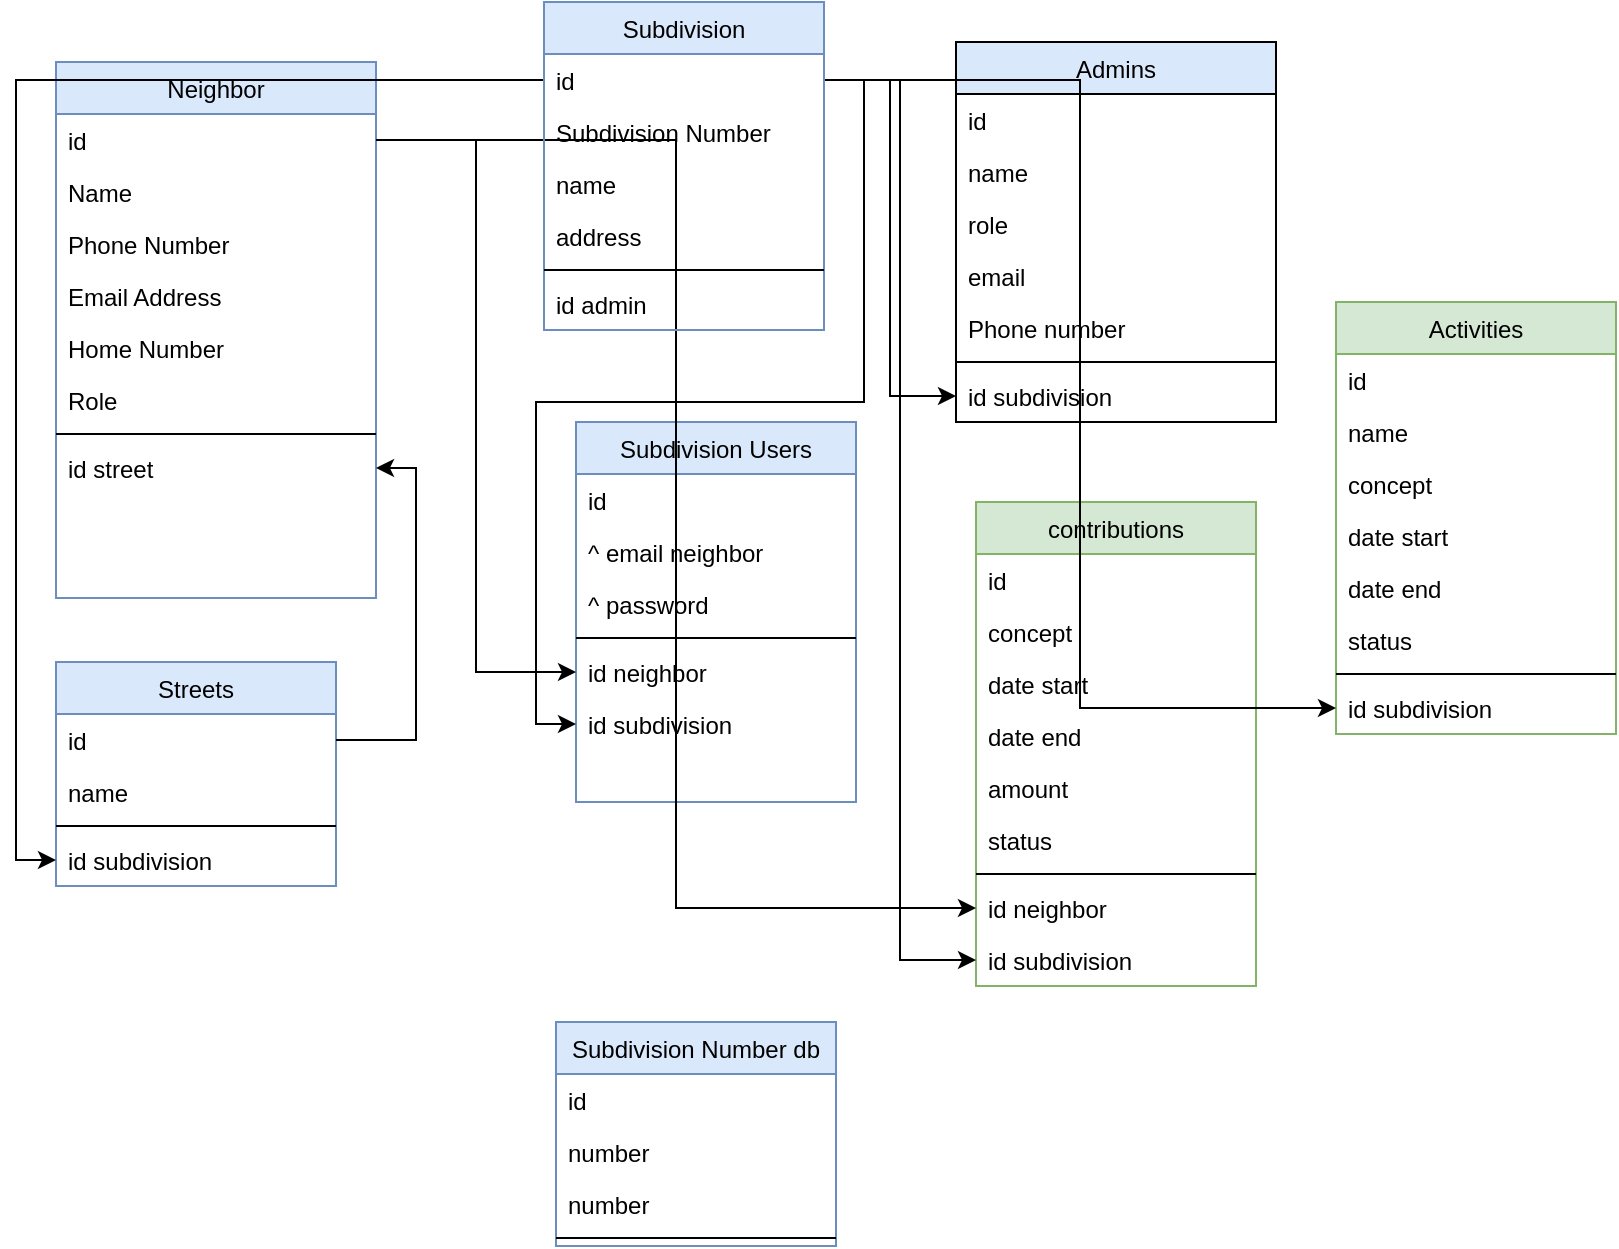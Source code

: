 <mxfile version="24.3.0" type="device">
  <diagram id="C5RBs43oDa-KdzZeNtuy" name="Page-1">
    <mxGraphModel dx="954" dy="626" grid="1" gridSize="10" guides="1" tooltips="1" connect="1" arrows="1" fold="1" page="1" pageScale="1" pageWidth="827" pageHeight="1169" math="0" shadow="0">
      <root>
        <mxCell id="WIyWlLk6GJQsqaUBKTNV-0" />
        <mxCell id="WIyWlLk6GJQsqaUBKTNV-1" parent="WIyWlLk6GJQsqaUBKTNV-0" />
        <mxCell id="zkfFHV4jXpPFQw0GAbJ--0" value="Neighbor" style="swimlane;fontStyle=0;align=center;verticalAlign=top;childLayout=stackLayout;horizontal=1;startSize=26;horizontalStack=0;resizeParent=1;resizeLast=0;collapsible=1;marginBottom=0;rounded=0;shadow=0;strokeWidth=1;fillColor=#dae8fc;swimlaneFillColor=none;strokeColor=#6c8ebf;" parent="WIyWlLk6GJQsqaUBKTNV-1" vertex="1">
          <mxGeometry x="30" y="40" width="160" height="268" as="geometry">
            <mxRectangle x="230" y="140" width="160" height="26" as="alternateBounds" />
          </mxGeometry>
        </mxCell>
        <mxCell id="zkfFHV4jXpPFQw0GAbJ--1" value="id" style="text;align=left;verticalAlign=top;spacingLeft=4;spacingRight=4;overflow=hidden;rotatable=0;points=[[0,0.5],[1,0.5]];portConstraint=eastwest;" parent="zkfFHV4jXpPFQw0GAbJ--0" vertex="1">
          <mxGeometry y="26" width="160" height="26" as="geometry" />
        </mxCell>
        <mxCell id="kzhwgAk0bmk2axQ-Uhrj-12" value="Name" style="text;align=left;verticalAlign=top;spacingLeft=4;spacingRight=4;overflow=hidden;rotatable=0;points=[[0,0.5],[1,0.5]];portConstraint=eastwest;" parent="zkfFHV4jXpPFQw0GAbJ--0" vertex="1">
          <mxGeometry y="52" width="160" height="26" as="geometry" />
        </mxCell>
        <mxCell id="zkfFHV4jXpPFQw0GAbJ--2" value="Phone Number" style="text;align=left;verticalAlign=top;spacingLeft=4;spacingRight=4;overflow=hidden;rotatable=0;points=[[0,0.5],[1,0.5]];portConstraint=eastwest;rounded=0;shadow=0;html=0;" parent="zkfFHV4jXpPFQw0GAbJ--0" vertex="1">
          <mxGeometry y="78" width="160" height="26" as="geometry" />
        </mxCell>
        <mxCell id="zkfFHV4jXpPFQw0GAbJ--3" value="Email Address" style="text;align=left;verticalAlign=top;spacingLeft=4;spacingRight=4;overflow=hidden;rotatable=0;points=[[0,0.5],[1,0.5]];portConstraint=eastwest;rounded=0;shadow=0;html=0;" parent="zkfFHV4jXpPFQw0GAbJ--0" vertex="1">
          <mxGeometry y="104" width="160" height="26" as="geometry" />
        </mxCell>
        <mxCell id="kzhwgAk0bmk2axQ-Uhrj-36" value="Home Number" style="text;align=left;verticalAlign=top;spacingLeft=4;spacingRight=4;overflow=hidden;rotatable=0;points=[[0,0.5],[1,0.5]];portConstraint=eastwest;rounded=0;shadow=0;html=0;" parent="zkfFHV4jXpPFQw0GAbJ--0" vertex="1">
          <mxGeometry y="130" width="160" height="26" as="geometry" />
        </mxCell>
        <mxCell id="kzhwgAk0bmk2axQ-Uhrj-1" value="Role" style="text;align=left;verticalAlign=top;spacingLeft=4;spacingRight=4;overflow=hidden;rotatable=0;points=[[0,0.5],[1,0.5]];portConstraint=eastwest;rounded=0;shadow=0;html=0;" parent="zkfFHV4jXpPFQw0GAbJ--0" vertex="1">
          <mxGeometry y="156" width="160" height="26" as="geometry" />
        </mxCell>
        <mxCell id="zkfFHV4jXpPFQw0GAbJ--4" value="" style="line;html=1;strokeWidth=1;align=left;verticalAlign=middle;spacingTop=-1;spacingLeft=3;spacingRight=3;rotatable=0;labelPosition=right;points=[];portConstraint=eastwest;" parent="zkfFHV4jXpPFQw0GAbJ--0" vertex="1">
          <mxGeometry y="182" width="160" height="8" as="geometry" />
        </mxCell>
        <mxCell id="kzhwgAk0bmk2axQ-Uhrj-21" value="id street" style="text;align=left;verticalAlign=top;spacingLeft=4;spacingRight=4;overflow=hidden;rotatable=0;points=[[0,0.5],[1,0.5]];portConstraint=eastwest;rounded=0;shadow=0;html=0;" parent="zkfFHV4jXpPFQw0GAbJ--0" vertex="1">
          <mxGeometry y="190" width="160" height="26" as="geometry" />
        </mxCell>
        <mxCell id="zkfFHV4jXpPFQw0GAbJ--17" value="Admins" style="swimlane;fontStyle=0;align=center;verticalAlign=top;childLayout=stackLayout;horizontal=1;startSize=26;horizontalStack=0;resizeParent=1;resizeLast=0;collapsible=1;marginBottom=0;rounded=0;shadow=0;strokeWidth=1;fillColor=#dae8fc;strokeColor=default;fillStyle=solid;swimlaneFillColor=none;glass=0;" parent="WIyWlLk6GJQsqaUBKTNV-1" vertex="1">
          <mxGeometry x="480" y="30" width="160" height="190" as="geometry">
            <mxRectangle x="550" y="140" width="160" height="26" as="alternateBounds" />
          </mxGeometry>
        </mxCell>
        <mxCell id="zkfFHV4jXpPFQw0GAbJ--18" value="id" style="text;align=left;verticalAlign=top;spacingLeft=4;spacingRight=4;overflow=hidden;rotatable=0;points=[[0,0.5],[1,0.5]];portConstraint=eastwest;" parent="zkfFHV4jXpPFQw0GAbJ--17" vertex="1">
          <mxGeometry y="26" width="160" height="26" as="geometry" />
        </mxCell>
        <mxCell id="zkfFHV4jXpPFQw0GAbJ--19" value="name" style="text;align=left;verticalAlign=top;spacingLeft=4;spacingRight=4;overflow=hidden;rotatable=0;points=[[0,0.5],[1,0.5]];portConstraint=eastwest;rounded=0;shadow=0;html=0;" parent="zkfFHV4jXpPFQw0GAbJ--17" vertex="1">
          <mxGeometry y="52" width="160" height="26" as="geometry" />
        </mxCell>
        <mxCell id="zkfFHV4jXpPFQw0GAbJ--20" value="role" style="text;align=left;verticalAlign=top;spacingLeft=4;spacingRight=4;overflow=hidden;rotatable=0;points=[[0,0.5],[1,0.5]];portConstraint=eastwest;rounded=0;shadow=0;html=0;" parent="zkfFHV4jXpPFQw0GAbJ--17" vertex="1">
          <mxGeometry y="78" width="160" height="26" as="geometry" />
        </mxCell>
        <mxCell id="kzhwgAk0bmk2axQ-Uhrj-39" value="email" style="text;align=left;verticalAlign=top;spacingLeft=4;spacingRight=4;overflow=hidden;rotatable=0;points=[[0,0.5],[1,0.5]];portConstraint=eastwest;rounded=0;shadow=0;html=0;" parent="zkfFHV4jXpPFQw0GAbJ--17" vertex="1">
          <mxGeometry y="104" width="160" height="26" as="geometry" />
        </mxCell>
        <mxCell id="zkfFHV4jXpPFQw0GAbJ--21" value="Phone number" style="text;align=left;verticalAlign=top;spacingLeft=4;spacingRight=4;overflow=hidden;rotatable=0;points=[[0,0.5],[1,0.5]];portConstraint=eastwest;rounded=0;shadow=0;html=0;" parent="zkfFHV4jXpPFQw0GAbJ--17" vertex="1">
          <mxGeometry y="130" width="160" height="26" as="geometry" />
        </mxCell>
        <mxCell id="zkfFHV4jXpPFQw0GAbJ--23" value="" style="line;html=1;strokeWidth=1;align=left;verticalAlign=middle;spacingTop=-1;spacingLeft=3;spacingRight=3;rotatable=0;labelPosition=right;points=[];portConstraint=eastwest;" parent="zkfFHV4jXpPFQw0GAbJ--17" vertex="1">
          <mxGeometry y="156" width="160" height="8" as="geometry" />
        </mxCell>
        <mxCell id="kzhwgAk0bmk2axQ-Uhrj-38" value="id subdivision" style="text;align=left;verticalAlign=top;spacingLeft=4;spacingRight=4;overflow=hidden;rotatable=0;points=[[0,0.5],[1,0.5]];portConstraint=eastwest;rounded=0;shadow=0;html=0;" parent="zkfFHV4jXpPFQw0GAbJ--17" vertex="1">
          <mxGeometry y="164" width="160" height="26" as="geometry" />
        </mxCell>
        <mxCell id="kzhwgAk0bmk2axQ-Uhrj-3" value="Streets" style="swimlane;fontStyle=0;align=center;verticalAlign=top;childLayout=stackLayout;horizontal=1;startSize=26;horizontalStack=0;resizeParent=1;resizeLast=0;collapsible=1;marginBottom=0;rounded=0;shadow=0;strokeWidth=1;fillColor=#dae8fc;strokeColor=#6c8ebf;" parent="WIyWlLk6GJQsqaUBKTNV-1" vertex="1">
          <mxGeometry x="30" y="340" width="140" height="112" as="geometry">
            <mxRectangle x="550" y="140" width="160" height="26" as="alternateBounds" />
          </mxGeometry>
        </mxCell>
        <mxCell id="kzhwgAk0bmk2axQ-Uhrj-4" value="id" style="text;align=left;verticalAlign=top;spacingLeft=4;spacingRight=4;overflow=hidden;rotatable=0;points=[[0,0.5],[1,0.5]];portConstraint=eastwest;" parent="kzhwgAk0bmk2axQ-Uhrj-3" vertex="1">
          <mxGeometry y="26" width="140" height="26" as="geometry" />
        </mxCell>
        <mxCell id="kzhwgAk0bmk2axQ-Uhrj-5" value="name" style="text;align=left;verticalAlign=top;spacingLeft=4;spacingRight=4;overflow=hidden;rotatable=0;points=[[0,0.5],[1,0.5]];portConstraint=eastwest;rounded=0;shadow=0;html=0;" parent="kzhwgAk0bmk2axQ-Uhrj-3" vertex="1">
          <mxGeometry y="52" width="140" height="26" as="geometry" />
        </mxCell>
        <mxCell id="kzhwgAk0bmk2axQ-Uhrj-9" value="" style="line;html=1;strokeWidth=1;align=left;verticalAlign=middle;spacingTop=-1;spacingLeft=3;spacingRight=3;rotatable=0;labelPosition=right;points=[];portConstraint=eastwest;" parent="kzhwgAk0bmk2axQ-Uhrj-3" vertex="1">
          <mxGeometry y="78" width="140" height="8" as="geometry" />
        </mxCell>
        <mxCell id="kzhwgAk0bmk2axQ-Uhrj-31" value="id subdivision" style="text;align=left;verticalAlign=top;spacingLeft=4;spacingRight=4;overflow=hidden;rotatable=0;points=[[0,0.5],[1,0.5]];portConstraint=eastwest;rounded=0;shadow=0;html=0;" parent="kzhwgAk0bmk2axQ-Uhrj-3" vertex="1">
          <mxGeometry y="86" width="140" height="26" as="geometry" />
        </mxCell>
        <mxCell id="kzhwgAk0bmk2axQ-Uhrj-32" style="edgeStyle=orthogonalEdgeStyle;rounded=0;orthogonalLoop=1;jettySize=auto;html=1;entryX=0;entryY=0.5;entryDx=0;entryDy=0;" parent="WIyWlLk6GJQsqaUBKTNV-1" source="kzhwgAk0bmk2axQ-Uhrj-14" target="kzhwgAk0bmk2axQ-Uhrj-31" edge="1">
          <mxGeometry relative="1" as="geometry" />
        </mxCell>
        <mxCell id="kzhwgAk0bmk2axQ-Uhrj-25" value="Subdivision Users" style="swimlane;fontStyle=0;align=center;verticalAlign=top;childLayout=stackLayout;horizontal=1;startSize=26;horizontalStack=0;resizeParent=1;resizeLast=0;collapsible=1;marginBottom=0;rounded=0;shadow=0;strokeWidth=1;fillColor=#dae8fc;strokeColor=#6c8ebf;" parent="WIyWlLk6GJQsqaUBKTNV-1" vertex="1">
          <mxGeometry x="290" y="220" width="140" height="190" as="geometry">
            <mxRectangle x="550" y="140" width="160" height="26" as="alternateBounds" />
          </mxGeometry>
        </mxCell>
        <mxCell id="kzhwgAk0bmk2axQ-Uhrj-26" value="id" style="text;align=left;verticalAlign=top;spacingLeft=4;spacingRight=4;overflow=hidden;rotatable=0;points=[[0,0.5],[1,0.5]];portConstraint=eastwest;" parent="kzhwgAk0bmk2axQ-Uhrj-25" vertex="1">
          <mxGeometry y="26" width="140" height="26" as="geometry" />
        </mxCell>
        <mxCell id="kzhwgAk0bmk2axQ-Uhrj-43" value="^ email neighbor" style="text;align=left;verticalAlign=top;spacingLeft=4;spacingRight=4;overflow=hidden;rotatable=0;points=[[0,0.5],[1,0.5]];portConstraint=eastwest;" parent="kzhwgAk0bmk2axQ-Uhrj-25" vertex="1">
          <mxGeometry y="52" width="140" height="26" as="geometry" />
        </mxCell>
        <mxCell id="UHeaAwA7cOgdWolV49q--0" value="^ password" style="text;align=left;verticalAlign=top;spacingLeft=4;spacingRight=4;overflow=hidden;rotatable=0;points=[[0,0.5],[1,0.5]];portConstraint=eastwest;" vertex="1" parent="kzhwgAk0bmk2axQ-Uhrj-25">
          <mxGeometry y="78" width="140" height="26" as="geometry" />
        </mxCell>
        <mxCell id="kzhwgAk0bmk2axQ-Uhrj-28" value="" style="line;html=1;strokeWidth=1;align=left;verticalAlign=middle;spacingTop=-1;spacingLeft=3;spacingRight=3;rotatable=0;labelPosition=right;points=[];portConstraint=eastwest;" parent="kzhwgAk0bmk2axQ-Uhrj-25" vertex="1">
          <mxGeometry y="104" width="140" height="8" as="geometry" />
        </mxCell>
        <mxCell id="kzhwgAk0bmk2axQ-Uhrj-29" value="id neighbor" style="text;align=left;verticalAlign=top;spacingLeft=4;spacingRight=4;overflow=hidden;rotatable=0;points=[[0,0.5],[1,0.5]];portConstraint=eastwest;" parent="kzhwgAk0bmk2axQ-Uhrj-25" vertex="1">
          <mxGeometry y="112" width="140" height="26" as="geometry" />
        </mxCell>
        <mxCell id="kzhwgAk0bmk2axQ-Uhrj-30" value="id subdivision" style="text;align=left;verticalAlign=top;spacingLeft=4;spacingRight=4;overflow=hidden;rotatable=0;points=[[0,0.5],[1,0.5]];portConstraint=eastwest;" parent="kzhwgAk0bmk2axQ-Uhrj-25" vertex="1">
          <mxGeometry y="138" width="140" height="26" as="geometry" />
        </mxCell>
        <mxCell id="kzhwgAk0bmk2axQ-Uhrj-33" style="edgeStyle=orthogonalEdgeStyle;rounded=0;orthogonalLoop=1;jettySize=auto;html=1;entryX=0;entryY=0.5;entryDx=0;entryDy=0;" parent="WIyWlLk6GJQsqaUBKTNV-1" source="kzhwgAk0bmk2axQ-Uhrj-14" target="kzhwgAk0bmk2axQ-Uhrj-30" edge="1">
          <mxGeometry relative="1" as="geometry" />
        </mxCell>
        <mxCell id="kzhwgAk0bmk2axQ-Uhrj-34" style="edgeStyle=orthogonalEdgeStyle;rounded=0;orthogonalLoop=1;jettySize=auto;html=1;entryX=0;entryY=0.5;entryDx=0;entryDy=0;" parent="WIyWlLk6GJQsqaUBKTNV-1" source="zkfFHV4jXpPFQw0GAbJ--1" target="kzhwgAk0bmk2axQ-Uhrj-29" edge="1">
          <mxGeometry relative="1" as="geometry" />
        </mxCell>
        <mxCell id="kzhwgAk0bmk2axQ-Uhrj-41" style="edgeStyle=orthogonalEdgeStyle;rounded=0;orthogonalLoop=1;jettySize=auto;html=1;entryX=0;entryY=0.5;entryDx=0;entryDy=0;" parent="WIyWlLk6GJQsqaUBKTNV-1" source="kzhwgAk0bmk2axQ-Uhrj-14" target="kzhwgAk0bmk2axQ-Uhrj-38" edge="1">
          <mxGeometry relative="1" as="geometry" />
        </mxCell>
        <mxCell id="kzhwgAk0bmk2axQ-Uhrj-44" value="contributions" style="swimlane;fontStyle=0;align=center;verticalAlign=top;childLayout=stackLayout;horizontal=1;startSize=26;horizontalStack=0;resizeParent=1;resizeLast=0;collapsible=1;marginBottom=0;rounded=0;shadow=0;strokeWidth=1;fillColor=#d5e8d4;strokeColor=#82b366;" parent="WIyWlLk6GJQsqaUBKTNV-1" vertex="1">
          <mxGeometry x="490" y="260" width="140" height="242" as="geometry">
            <mxRectangle x="550" y="140" width="160" height="26" as="alternateBounds" />
          </mxGeometry>
        </mxCell>
        <mxCell id="kzhwgAk0bmk2axQ-Uhrj-45" value="id" style="text;align=left;verticalAlign=top;spacingLeft=4;spacingRight=4;overflow=hidden;rotatable=0;points=[[0,0.5],[1,0.5]];portConstraint=eastwest;" parent="kzhwgAk0bmk2axQ-Uhrj-44" vertex="1">
          <mxGeometry y="26" width="140" height="26" as="geometry" />
        </mxCell>
        <mxCell id="kzhwgAk0bmk2axQ-Uhrj-69" value="concept" style="text;align=left;verticalAlign=top;spacingLeft=4;spacingRight=4;overflow=hidden;rotatable=0;points=[[0,0.5],[1,0.5]];portConstraint=eastwest;" parent="kzhwgAk0bmk2axQ-Uhrj-44" vertex="1">
          <mxGeometry y="52" width="140" height="26" as="geometry" />
        </mxCell>
        <mxCell id="kzhwgAk0bmk2axQ-Uhrj-58" value="date start" style="text;align=left;verticalAlign=top;spacingLeft=4;spacingRight=4;overflow=hidden;rotatable=0;points=[[0,0.5],[1,0.5]];portConstraint=eastwest;" parent="kzhwgAk0bmk2axQ-Uhrj-44" vertex="1">
          <mxGeometry y="78" width="140" height="26" as="geometry" />
        </mxCell>
        <mxCell id="kzhwgAk0bmk2axQ-Uhrj-59" value="date end" style="text;align=left;verticalAlign=top;spacingLeft=4;spacingRight=4;overflow=hidden;rotatable=0;points=[[0,0.5],[1,0.5]];portConstraint=eastwest;" parent="kzhwgAk0bmk2axQ-Uhrj-44" vertex="1">
          <mxGeometry y="104" width="140" height="26" as="geometry" />
        </mxCell>
        <mxCell id="kzhwgAk0bmk2axQ-Uhrj-46" value="amount" style="text;align=left;verticalAlign=top;spacingLeft=4;spacingRight=4;overflow=hidden;rotatable=0;points=[[0,0.5],[1,0.5]];portConstraint=eastwest;" parent="kzhwgAk0bmk2axQ-Uhrj-44" vertex="1">
          <mxGeometry y="130" width="140" height="26" as="geometry" />
        </mxCell>
        <mxCell id="kzhwgAk0bmk2axQ-Uhrj-47" value="status" style="text;align=left;verticalAlign=top;spacingLeft=4;spacingRight=4;overflow=hidden;rotatable=0;points=[[0,0.5],[1,0.5]];portConstraint=eastwest;" parent="kzhwgAk0bmk2axQ-Uhrj-44" vertex="1">
          <mxGeometry y="156" width="140" height="26" as="geometry" />
        </mxCell>
        <mxCell id="kzhwgAk0bmk2axQ-Uhrj-48" value="" style="line;html=1;strokeWidth=1;align=left;verticalAlign=middle;spacingTop=-1;spacingLeft=3;spacingRight=3;rotatable=0;labelPosition=right;points=[];portConstraint=eastwest;" parent="kzhwgAk0bmk2axQ-Uhrj-44" vertex="1">
          <mxGeometry y="182" width="140" height="8" as="geometry" />
        </mxCell>
        <mxCell id="kzhwgAk0bmk2axQ-Uhrj-49" value="id neighbor" style="text;align=left;verticalAlign=top;spacingLeft=4;spacingRight=4;overflow=hidden;rotatable=0;points=[[0,0.5],[1,0.5]];portConstraint=eastwest;" parent="kzhwgAk0bmk2axQ-Uhrj-44" vertex="1">
          <mxGeometry y="190" width="140" height="26" as="geometry" />
        </mxCell>
        <mxCell id="kzhwgAk0bmk2axQ-Uhrj-50" value="id subdivision" style="text;align=left;verticalAlign=top;spacingLeft=4;spacingRight=4;overflow=hidden;rotatable=0;points=[[0,0.5],[1,0.5]];portConstraint=eastwest;" parent="kzhwgAk0bmk2axQ-Uhrj-44" vertex="1">
          <mxGeometry y="216" width="140" height="26" as="geometry" />
        </mxCell>
        <mxCell id="kzhwgAk0bmk2axQ-Uhrj-51" value="Activities" style="swimlane;fontStyle=0;align=center;verticalAlign=top;childLayout=stackLayout;horizontal=1;startSize=26;horizontalStack=0;resizeParent=1;resizeLast=0;collapsible=1;marginBottom=0;rounded=0;shadow=0;strokeWidth=1;fillColor=#d5e8d4;strokeColor=#82b366;" parent="WIyWlLk6GJQsqaUBKTNV-1" vertex="1">
          <mxGeometry x="670" y="160" width="140" height="216" as="geometry">
            <mxRectangle x="550" y="140" width="160" height="26" as="alternateBounds" />
          </mxGeometry>
        </mxCell>
        <mxCell id="kzhwgAk0bmk2axQ-Uhrj-52" value="id" style="text;align=left;verticalAlign=top;spacingLeft=4;spacingRight=4;overflow=hidden;rotatable=0;points=[[0,0.5],[1,0.5]];portConstraint=eastwest;" parent="kzhwgAk0bmk2axQ-Uhrj-51" vertex="1">
          <mxGeometry y="26" width="140" height="26" as="geometry" />
        </mxCell>
        <mxCell id="kzhwgAk0bmk2axQ-Uhrj-53" value="name" style="text;align=left;verticalAlign=top;spacingLeft=4;spacingRight=4;overflow=hidden;rotatable=0;points=[[0,0.5],[1,0.5]];portConstraint=eastwest;" parent="kzhwgAk0bmk2axQ-Uhrj-51" vertex="1">
          <mxGeometry y="52" width="140" height="26" as="geometry" />
        </mxCell>
        <mxCell id="kzhwgAk0bmk2axQ-Uhrj-70" value="concept" style="text;align=left;verticalAlign=top;spacingLeft=4;spacingRight=4;overflow=hidden;rotatable=0;points=[[0,0.5],[1,0.5]];portConstraint=eastwest;" parent="kzhwgAk0bmk2axQ-Uhrj-51" vertex="1">
          <mxGeometry y="78" width="140" height="26" as="geometry" />
        </mxCell>
        <mxCell id="kzhwgAk0bmk2axQ-Uhrj-54" value="date start" style="text;align=left;verticalAlign=top;spacingLeft=4;spacingRight=4;overflow=hidden;rotatable=0;points=[[0,0.5],[1,0.5]];portConstraint=eastwest;" parent="kzhwgAk0bmk2axQ-Uhrj-51" vertex="1">
          <mxGeometry y="104" width="140" height="26" as="geometry" />
        </mxCell>
        <mxCell id="kzhwgAk0bmk2axQ-Uhrj-72" value="date end" style="text;align=left;verticalAlign=top;spacingLeft=4;spacingRight=4;overflow=hidden;rotatable=0;points=[[0,0.5],[1,0.5]];portConstraint=eastwest;" parent="kzhwgAk0bmk2axQ-Uhrj-51" vertex="1">
          <mxGeometry y="130" width="140" height="26" as="geometry" />
        </mxCell>
        <mxCell id="kzhwgAk0bmk2axQ-Uhrj-71" value="status" style="text;align=left;verticalAlign=top;spacingLeft=4;spacingRight=4;overflow=hidden;rotatable=0;points=[[0,0.5],[1,0.5]];portConstraint=eastwest;" parent="kzhwgAk0bmk2axQ-Uhrj-51" vertex="1">
          <mxGeometry y="156" width="140" height="26" as="geometry" />
        </mxCell>
        <mxCell id="kzhwgAk0bmk2axQ-Uhrj-55" value="" style="line;html=1;strokeWidth=1;align=left;verticalAlign=middle;spacingTop=-1;spacingLeft=3;spacingRight=3;rotatable=0;labelPosition=right;points=[];portConstraint=eastwest;" parent="kzhwgAk0bmk2axQ-Uhrj-51" vertex="1">
          <mxGeometry y="182" width="140" height="8" as="geometry" />
        </mxCell>
        <mxCell id="kzhwgAk0bmk2axQ-Uhrj-57" value="id subdivision" style="text;align=left;verticalAlign=top;spacingLeft=4;spacingRight=4;overflow=hidden;rotatable=0;points=[[0,0.5],[1,0.5]];portConstraint=eastwest;" parent="kzhwgAk0bmk2axQ-Uhrj-51" vertex="1">
          <mxGeometry y="190" width="140" height="26" as="geometry" />
        </mxCell>
        <mxCell id="kzhwgAk0bmk2axQ-Uhrj-77" style="edgeStyle=orthogonalEdgeStyle;rounded=0;orthogonalLoop=1;jettySize=auto;html=1;entryX=1;entryY=0.5;entryDx=0;entryDy=0;" parent="WIyWlLk6GJQsqaUBKTNV-1" source="kzhwgAk0bmk2axQ-Uhrj-4" target="kzhwgAk0bmk2axQ-Uhrj-21" edge="1">
          <mxGeometry relative="1" as="geometry" />
        </mxCell>
        <mxCell id="kzhwgAk0bmk2axQ-Uhrj-79" style="edgeStyle=orthogonalEdgeStyle;rounded=0;orthogonalLoop=1;jettySize=auto;html=1;entryX=0;entryY=0.5;entryDx=0;entryDy=0;" parent="WIyWlLk6GJQsqaUBKTNV-1" source="zkfFHV4jXpPFQw0GAbJ--1" target="kzhwgAk0bmk2axQ-Uhrj-49" edge="1">
          <mxGeometry relative="1" as="geometry" />
        </mxCell>
        <mxCell id="kzhwgAk0bmk2axQ-Uhrj-80" style="edgeStyle=orthogonalEdgeStyle;rounded=0;orthogonalLoop=1;jettySize=auto;html=1;entryX=0;entryY=0.5;entryDx=0;entryDy=0;" parent="WIyWlLk6GJQsqaUBKTNV-1" source="kzhwgAk0bmk2axQ-Uhrj-14" target="kzhwgAk0bmk2axQ-Uhrj-50" edge="1">
          <mxGeometry relative="1" as="geometry" />
        </mxCell>
        <mxCell id="kzhwgAk0bmk2axQ-Uhrj-81" style="edgeStyle=orthogonalEdgeStyle;rounded=0;orthogonalLoop=1;jettySize=auto;html=1;entryX=0;entryY=0.5;entryDx=0;entryDy=0;" parent="WIyWlLk6GJQsqaUBKTNV-1" source="kzhwgAk0bmk2axQ-Uhrj-14" target="kzhwgAk0bmk2axQ-Uhrj-57" edge="1">
          <mxGeometry relative="1" as="geometry" />
        </mxCell>
        <mxCell id="kzhwgAk0bmk2axQ-Uhrj-13" value="Subdivision" style="swimlane;fontStyle=0;align=center;verticalAlign=top;childLayout=stackLayout;horizontal=1;startSize=26;horizontalStack=0;resizeParent=1;resizeLast=0;collapsible=1;marginBottom=0;rounded=0;shadow=0;strokeWidth=1;fillColor=#dae8fc;strokeColor=#6c8ebf;fillStyle=solid;gradientColor=none;swimlaneFillColor=none;glass=0;" parent="WIyWlLk6GJQsqaUBKTNV-1" vertex="1">
          <mxGeometry x="274" y="10" width="140" height="164" as="geometry">
            <mxRectangle x="550" y="140" width="160" height="26" as="alternateBounds" />
          </mxGeometry>
        </mxCell>
        <mxCell id="kzhwgAk0bmk2axQ-Uhrj-14" value="id" style="text;align=left;verticalAlign=top;spacingLeft=4;spacingRight=4;overflow=hidden;rotatable=0;points=[[0,0.5],[1,0.5]];portConstraint=eastwest;" parent="kzhwgAk0bmk2axQ-Uhrj-13" vertex="1">
          <mxGeometry y="26" width="140" height="26" as="geometry" />
        </mxCell>
        <mxCell id="kzhwgAk0bmk2axQ-Uhrj-15" value="Subdivision Number" style="text;align=left;verticalAlign=top;spacingLeft=4;spacingRight=4;overflow=hidden;rotatable=0;points=[[0,0.5],[1,0.5]];portConstraint=eastwest;rounded=0;shadow=0;html=0;" parent="kzhwgAk0bmk2axQ-Uhrj-13" vertex="1">
          <mxGeometry y="52" width="140" height="26" as="geometry" />
        </mxCell>
        <mxCell id="kzhwgAk0bmk2axQ-Uhrj-24" value="name" style="text;align=left;verticalAlign=top;spacingLeft=4;spacingRight=4;overflow=hidden;rotatable=0;points=[[0,0.5],[1,0.5]];portConstraint=eastwest;rounded=0;shadow=0;html=0;" parent="kzhwgAk0bmk2axQ-Uhrj-13" vertex="1">
          <mxGeometry y="78" width="140" height="26" as="geometry" />
        </mxCell>
        <mxCell id="kzhwgAk0bmk2axQ-Uhrj-17" value="address" style="text;align=left;verticalAlign=top;spacingLeft=4;spacingRight=4;overflow=hidden;rotatable=0;points=[[0,0.5],[1,0.5]];portConstraint=eastwest;rounded=0;shadow=0;html=0;" parent="kzhwgAk0bmk2axQ-Uhrj-13" vertex="1">
          <mxGeometry y="104" width="140" height="26" as="geometry" />
        </mxCell>
        <mxCell id="kzhwgAk0bmk2axQ-Uhrj-16" value="" style="line;html=1;strokeWidth=1;align=left;verticalAlign=middle;spacingTop=-1;spacingLeft=3;spacingRight=3;rotatable=0;labelPosition=right;points=[];portConstraint=eastwest;" parent="kzhwgAk0bmk2axQ-Uhrj-13" vertex="1">
          <mxGeometry y="130" width="140" height="8" as="geometry" />
        </mxCell>
        <mxCell id="kzhwgAk0bmk2axQ-Uhrj-18" value="id admin" style="text;align=left;verticalAlign=top;spacingLeft=4;spacingRight=4;overflow=hidden;rotatable=0;points=[[0,0.5],[1,0.5]];portConstraint=eastwest;rounded=0;shadow=0;html=0;" parent="kzhwgAk0bmk2axQ-Uhrj-13" vertex="1">
          <mxGeometry y="138" width="140" height="26" as="geometry" />
        </mxCell>
        <mxCell id="UHeaAwA7cOgdWolV49q--1" value="Subdivision Number db" style="swimlane;fontStyle=0;align=center;verticalAlign=top;childLayout=stackLayout;horizontal=1;startSize=26;horizontalStack=0;resizeParent=1;resizeLast=0;collapsible=1;marginBottom=0;rounded=0;shadow=0;strokeWidth=1;fillColor=#dae8fc;strokeColor=#6c8ebf;" vertex="1" parent="WIyWlLk6GJQsqaUBKTNV-1">
          <mxGeometry x="280" y="520" width="140" height="112" as="geometry">
            <mxRectangle x="550" y="140" width="160" height="26" as="alternateBounds" />
          </mxGeometry>
        </mxCell>
        <mxCell id="UHeaAwA7cOgdWolV49q--2" value="id" style="text;align=left;verticalAlign=top;spacingLeft=4;spacingRight=4;overflow=hidden;rotatable=0;points=[[0,0.5],[1,0.5]];portConstraint=eastwest;" vertex="1" parent="UHeaAwA7cOgdWolV49q--1">
          <mxGeometry y="26" width="140" height="26" as="geometry" />
        </mxCell>
        <mxCell id="UHeaAwA7cOgdWolV49q--3" value="number" style="text;align=left;verticalAlign=top;spacingLeft=4;spacingRight=4;overflow=hidden;rotatable=0;points=[[0,0.5],[1,0.5]];portConstraint=eastwest;rounded=0;shadow=0;html=0;" vertex="1" parent="UHeaAwA7cOgdWolV49q--1">
          <mxGeometry y="52" width="140" height="26" as="geometry" />
        </mxCell>
        <mxCell id="UHeaAwA7cOgdWolV49q--7" value="number" style="text;align=left;verticalAlign=top;spacingLeft=4;spacingRight=4;overflow=hidden;rotatable=0;points=[[0,0.5],[1,0.5]];portConstraint=eastwest;rounded=0;shadow=0;html=0;" vertex="1" parent="UHeaAwA7cOgdWolV49q--1">
          <mxGeometry y="78" width="140" height="26" as="geometry" />
        </mxCell>
        <mxCell id="UHeaAwA7cOgdWolV49q--4" value="" style="line;html=1;strokeWidth=1;align=left;verticalAlign=middle;spacingTop=-1;spacingLeft=3;spacingRight=3;rotatable=0;labelPosition=right;points=[];portConstraint=eastwest;" vertex="1" parent="UHeaAwA7cOgdWolV49q--1">
          <mxGeometry y="104" width="140" height="8" as="geometry" />
        </mxCell>
      </root>
    </mxGraphModel>
  </diagram>
</mxfile>
